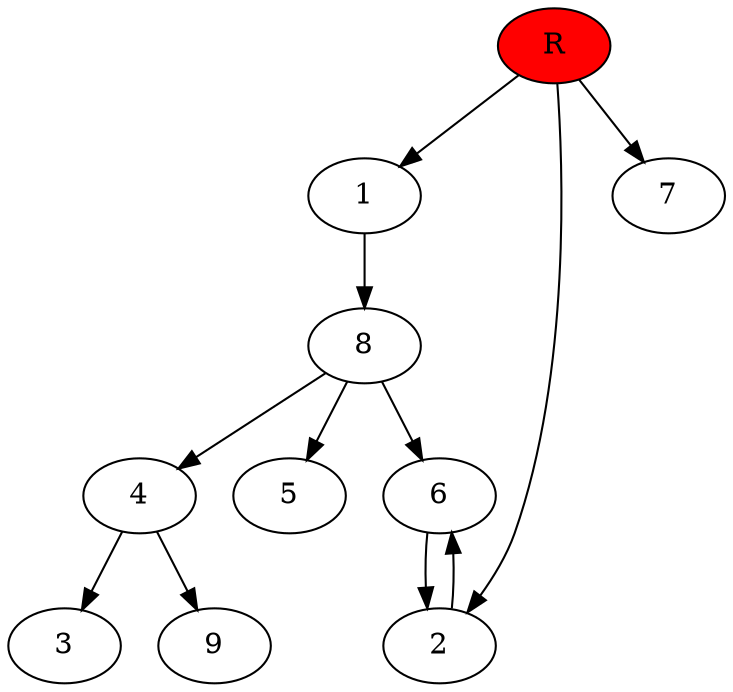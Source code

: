 digraph prb57660 {
	1
	2
	3
	4
	5
	6
	7
	8
	R [fillcolor="#ff0000" style=filled]
	1 -> 8
	2 -> 6
	4 -> 3
	4 -> 9
	6 -> 2
	8 -> 4
	8 -> 5
	8 -> 6
	R -> 1
	R -> 2
	R -> 7
}
